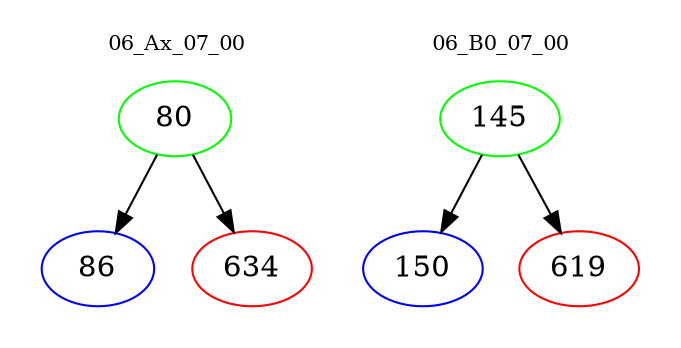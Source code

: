digraph{
subgraph cluster_0 {
color = white
label = "06_Ax_07_00";
fontsize=10;
T0_80 [label="80", color="green"]
T0_80 -> T0_86 [color="black"]
T0_86 [label="86", color="blue"]
T0_80 -> T0_634 [color="black"]
T0_634 [label="634", color="red"]
}
subgraph cluster_1 {
color = white
label = "06_B0_07_00";
fontsize=10;
T1_145 [label="145", color="green"]
T1_145 -> T1_150 [color="black"]
T1_150 [label="150", color="blue"]
T1_145 -> T1_619 [color="black"]
T1_619 [label="619", color="red"]
}
}
